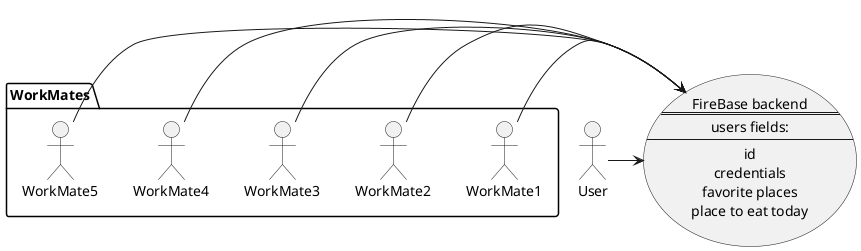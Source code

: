 @startuml
'https://plantuml.com/use-case-diagram

'left to right direction
'(FireBase backend) right of (WorkMate1)

usecase backend as "FireBase backend
==
users fields:
--
id
credentials
favorite places
place to eat today"

package WorkMates {
WorkMate1 -> (backend)
WorkMate2 -> (backend)
WorkMate3 -> (backend)
WorkMate4 -> (backend)
WorkMate5 -> (backend)
}

User -> (backend)




@enduml